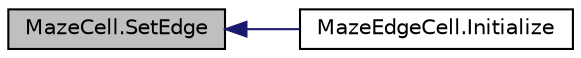 digraph "MazeCell.SetEdge"
{
  edge [fontname="Helvetica",fontsize="10",labelfontname="Helvetica",labelfontsize="10"];
  node [fontname="Helvetica",fontsize="10",shape=record];
  rankdir="LR";
  Node5 [label="MazeCell.SetEdge",height=0.2,width=0.4,color="black", fillcolor="grey75", style="filled", fontcolor="black"];
  Node5 -> Node6 [dir="back",color="midnightblue",fontsize="10",style="solid",fontname="Helvetica"];
  Node6 [label="MazeEdgeCell.Initialize",height=0.2,width=0.4,color="black", fillcolor="white", style="filled",URL="$class_maze_edge_cell.html#aab6648c3791b5364aac2038ba532c2aa",tooltip="Initialises the MazeEdgeCell object, using the input parameters. "];
}
